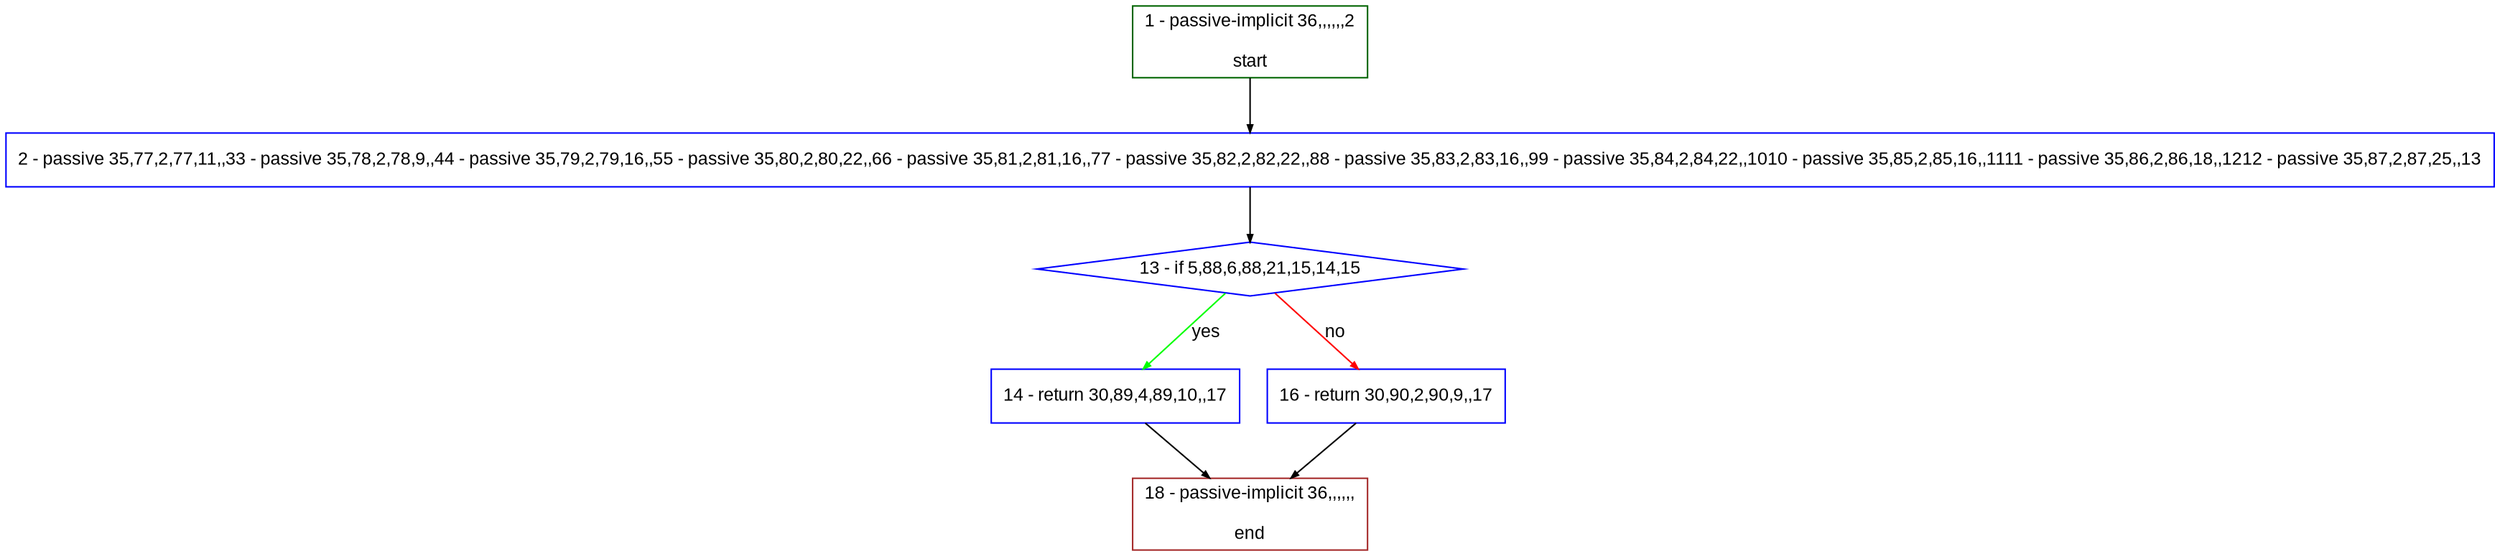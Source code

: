 digraph "" {
  graph [bgcolor="white", fillcolor="#FFFFCC", pack="true", packmode="clust", fontname="Arial", label="", fontsize="12", compound="true", style="rounded,filled"];
  node [node_initialized="no", fillcolor="white", fontname="Arial", label="", color="grey", fontsize="12", fixedsize="false", compound="true", shape="rectangle", style="filled"];
  edge [arrowtail="none", lhead="", fontcolor="black", fontname="Arial", label="", color="black", fontsize="12", arrowhead="normal", arrowsize="0.5", compound="true", ltail="", dir="forward"];
  __N1 [fillcolor="#ffffff", label="2 - passive 35,77,2,77,11,,33 - passive 35,78,2,78,9,,44 - passive 35,79,2,79,16,,55 - passive 35,80,2,80,22,,66 - passive 35,81,2,81,16,,77 - passive 35,82,2,82,22,,88 - passive 35,83,2,83,16,,99 - passive 35,84,2,84,22,,1010 - passive 35,85,2,85,16,,1111 - passive 35,86,2,86,18,,1212 - passive 35,87,2,87,25,,13", color="#0000ff", shape="box", style="filled"];
  __N2 [fillcolor="#ffffff", label="1 - passive-implicit 36,,,,,,2\n\nstart", color="#006400", shape="box", style="filled"];
  __N3 [fillcolor="#ffffff", label="13 - if 5,88,6,88,21,15,14,15", color="#0000ff", shape="diamond", style="filled"];
  __N4 [fillcolor="#ffffff", label="14 - return 30,89,4,89,10,,17", color="#0000ff", shape="box", style="filled"];
  __N5 [fillcolor="#ffffff", label="16 - return 30,90,2,90,9,,17", color="#0000ff", shape="box", style="filled"];
  __N6 [fillcolor="#ffffff", label="18 - passive-implicit 36,,,,,,\n\nend", color="#a52a2a", shape="box", style="filled"];
  __N2 -> __N1 [arrowtail="none", color="#000000", label="", arrowhead="normal", dir="forward"];
  __N1 -> __N3 [arrowtail="none", color="#000000", label="", arrowhead="normal", dir="forward"];
  __N3 -> __N4 [arrowtail="none", color="#00ff00", label="yes", arrowhead="normal", dir="forward"];
  __N3 -> __N5 [arrowtail="none", color="#ff0000", label="no", arrowhead="normal", dir="forward"];
  __N4 -> __N6 [arrowtail="none", color="#000000", label="", arrowhead="normal", dir="forward"];
  __N5 -> __N6 [arrowtail="none", color="#000000", label="", arrowhead="normal", dir="forward"];
}
